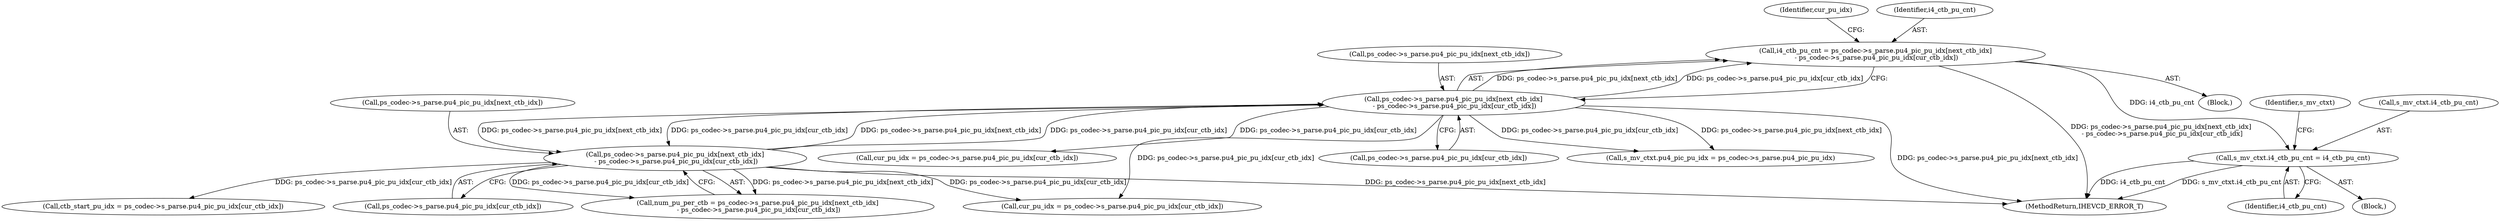 digraph "0_Android_bcfc7124f6ef9f1ec128fb2e90de774a5b33d199_0@integer" {
"1003155" [label="(Call,i4_ctb_pu_cnt = ps_codec->s_parse.pu4_pic_pu_idx[next_ctb_idx]\n - ps_codec->s_parse.pu4_pic_pu_idx[cur_ctb_idx])"];
"1003157" [label="(Call,ps_codec->s_parse.pu4_pic_pu_idx[next_ctb_idx]\n - ps_codec->s_parse.pu4_pic_pu_idx[cur_ctb_idx])"];
"1003469" [label="(Call,ps_codec->s_parse.pu4_pic_pu_idx[next_ctb_idx]\n - ps_codec->s_parse.pu4_pic_pu_idx[cur_ctb_idx])"];
"1003292" [label="(Call,s_mv_ctxt.i4_ctb_pu_cnt = i4_ctb_pu_cnt)"];
"1005079" [label="(MethodReturn,IHEVCD_ERROR_T)"];
"1003467" [label="(Call,num_pu_per_ctb = ps_codec->s_parse.pu4_pic_pu_idx[next_ctb_idx]\n - ps_codec->s_parse.pu4_pic_pu_idx[cur_ctb_idx])"];
"1003296" [label="(Identifier,i4_ctb_pu_cnt)"];
"1003470" [label="(Call,ps_codec->s_parse.pu4_pic_pu_idx[next_ctb_idx])"];
"1003292" [label="(Call,s_mv_ctxt.i4_ctb_pu_cnt = i4_ctb_pu_cnt)"];
"1003274" [label="(Call,s_mv_ctxt.pu4_pic_pu_idx = ps_codec->s_parse.pu4_pic_pu_idx)"];
"1003173" [label="(Identifier,cur_pu_idx)"];
"1003102" [label="(Block,)"];
"1003293" [label="(Call,s_mv_ctxt.i4_ctb_pu_cnt)"];
"1003207" [label="(Block,)"];
"1003165" [label="(Call,ps_codec->s_parse.pu4_pic_pu_idx[cur_ctb_idx])"];
"1003155" [label="(Call,i4_ctb_pu_cnt = ps_codec->s_parse.pu4_pic_pu_idx[next_ctb_idx]\n - ps_codec->s_parse.pu4_pic_pu_idx[cur_ctb_idx])"];
"1003743" [label="(Call,cur_pu_idx = ps_codec->s_parse.pu4_pic_pu_idx[cur_ctb_idx])"];
"1003299" [label="(Identifier,s_mv_ctxt)"];
"1003157" [label="(Call,ps_codec->s_parse.pu4_pic_pu_idx[next_ctb_idx]\n - ps_codec->s_parse.pu4_pic_pu_idx[cur_ctb_idx])"];
"1003484" [label="(Call,ctb_start_pu_idx = ps_codec->s_parse.pu4_pic_pu_idx[cur_ctb_idx])"];
"1003158" [label="(Call,ps_codec->s_parse.pu4_pic_pu_idx[next_ctb_idx])"];
"1003172" [label="(Call,cur_pu_idx = ps_codec->s_parse.pu4_pic_pu_idx[cur_ctb_idx])"];
"1003156" [label="(Identifier,i4_ctb_pu_cnt)"];
"1003477" [label="(Call,ps_codec->s_parse.pu4_pic_pu_idx[cur_ctb_idx])"];
"1003469" [label="(Call,ps_codec->s_parse.pu4_pic_pu_idx[next_ctb_idx]\n - ps_codec->s_parse.pu4_pic_pu_idx[cur_ctb_idx])"];
"1003155" -> "1003102"  [label="AST: "];
"1003155" -> "1003157"  [label="CFG: "];
"1003156" -> "1003155"  [label="AST: "];
"1003157" -> "1003155"  [label="AST: "];
"1003173" -> "1003155"  [label="CFG: "];
"1003155" -> "1005079"  [label="DDG: ps_codec->s_parse.pu4_pic_pu_idx[next_ctb_idx]\n - ps_codec->s_parse.pu4_pic_pu_idx[cur_ctb_idx]"];
"1003157" -> "1003155"  [label="DDG: ps_codec->s_parse.pu4_pic_pu_idx[next_ctb_idx]"];
"1003157" -> "1003155"  [label="DDG: ps_codec->s_parse.pu4_pic_pu_idx[cur_ctb_idx]"];
"1003155" -> "1003292"  [label="DDG: i4_ctb_pu_cnt"];
"1003157" -> "1003165"  [label="CFG: "];
"1003158" -> "1003157"  [label="AST: "];
"1003165" -> "1003157"  [label="AST: "];
"1003157" -> "1005079"  [label="DDG: ps_codec->s_parse.pu4_pic_pu_idx[next_ctb_idx]"];
"1003469" -> "1003157"  [label="DDG: ps_codec->s_parse.pu4_pic_pu_idx[next_ctb_idx]"];
"1003469" -> "1003157"  [label="DDG: ps_codec->s_parse.pu4_pic_pu_idx[cur_ctb_idx]"];
"1003157" -> "1003172"  [label="DDG: ps_codec->s_parse.pu4_pic_pu_idx[cur_ctb_idx]"];
"1003157" -> "1003274"  [label="DDG: ps_codec->s_parse.pu4_pic_pu_idx[next_ctb_idx]"];
"1003157" -> "1003274"  [label="DDG: ps_codec->s_parse.pu4_pic_pu_idx[cur_ctb_idx]"];
"1003157" -> "1003469"  [label="DDG: ps_codec->s_parse.pu4_pic_pu_idx[next_ctb_idx]"];
"1003157" -> "1003469"  [label="DDG: ps_codec->s_parse.pu4_pic_pu_idx[cur_ctb_idx]"];
"1003157" -> "1003743"  [label="DDG: ps_codec->s_parse.pu4_pic_pu_idx[cur_ctb_idx]"];
"1003469" -> "1003467"  [label="AST: "];
"1003469" -> "1003477"  [label="CFG: "];
"1003470" -> "1003469"  [label="AST: "];
"1003477" -> "1003469"  [label="AST: "];
"1003467" -> "1003469"  [label="CFG: "];
"1003469" -> "1005079"  [label="DDG: ps_codec->s_parse.pu4_pic_pu_idx[next_ctb_idx]"];
"1003469" -> "1003467"  [label="DDG: ps_codec->s_parse.pu4_pic_pu_idx[next_ctb_idx]"];
"1003469" -> "1003467"  [label="DDG: ps_codec->s_parse.pu4_pic_pu_idx[cur_ctb_idx]"];
"1003469" -> "1003484"  [label="DDG: ps_codec->s_parse.pu4_pic_pu_idx[cur_ctb_idx]"];
"1003469" -> "1003743"  [label="DDG: ps_codec->s_parse.pu4_pic_pu_idx[cur_ctb_idx]"];
"1003292" -> "1003207"  [label="AST: "];
"1003292" -> "1003296"  [label="CFG: "];
"1003293" -> "1003292"  [label="AST: "];
"1003296" -> "1003292"  [label="AST: "];
"1003299" -> "1003292"  [label="CFG: "];
"1003292" -> "1005079"  [label="DDG: i4_ctb_pu_cnt"];
"1003292" -> "1005079"  [label="DDG: s_mv_ctxt.i4_ctb_pu_cnt"];
}
